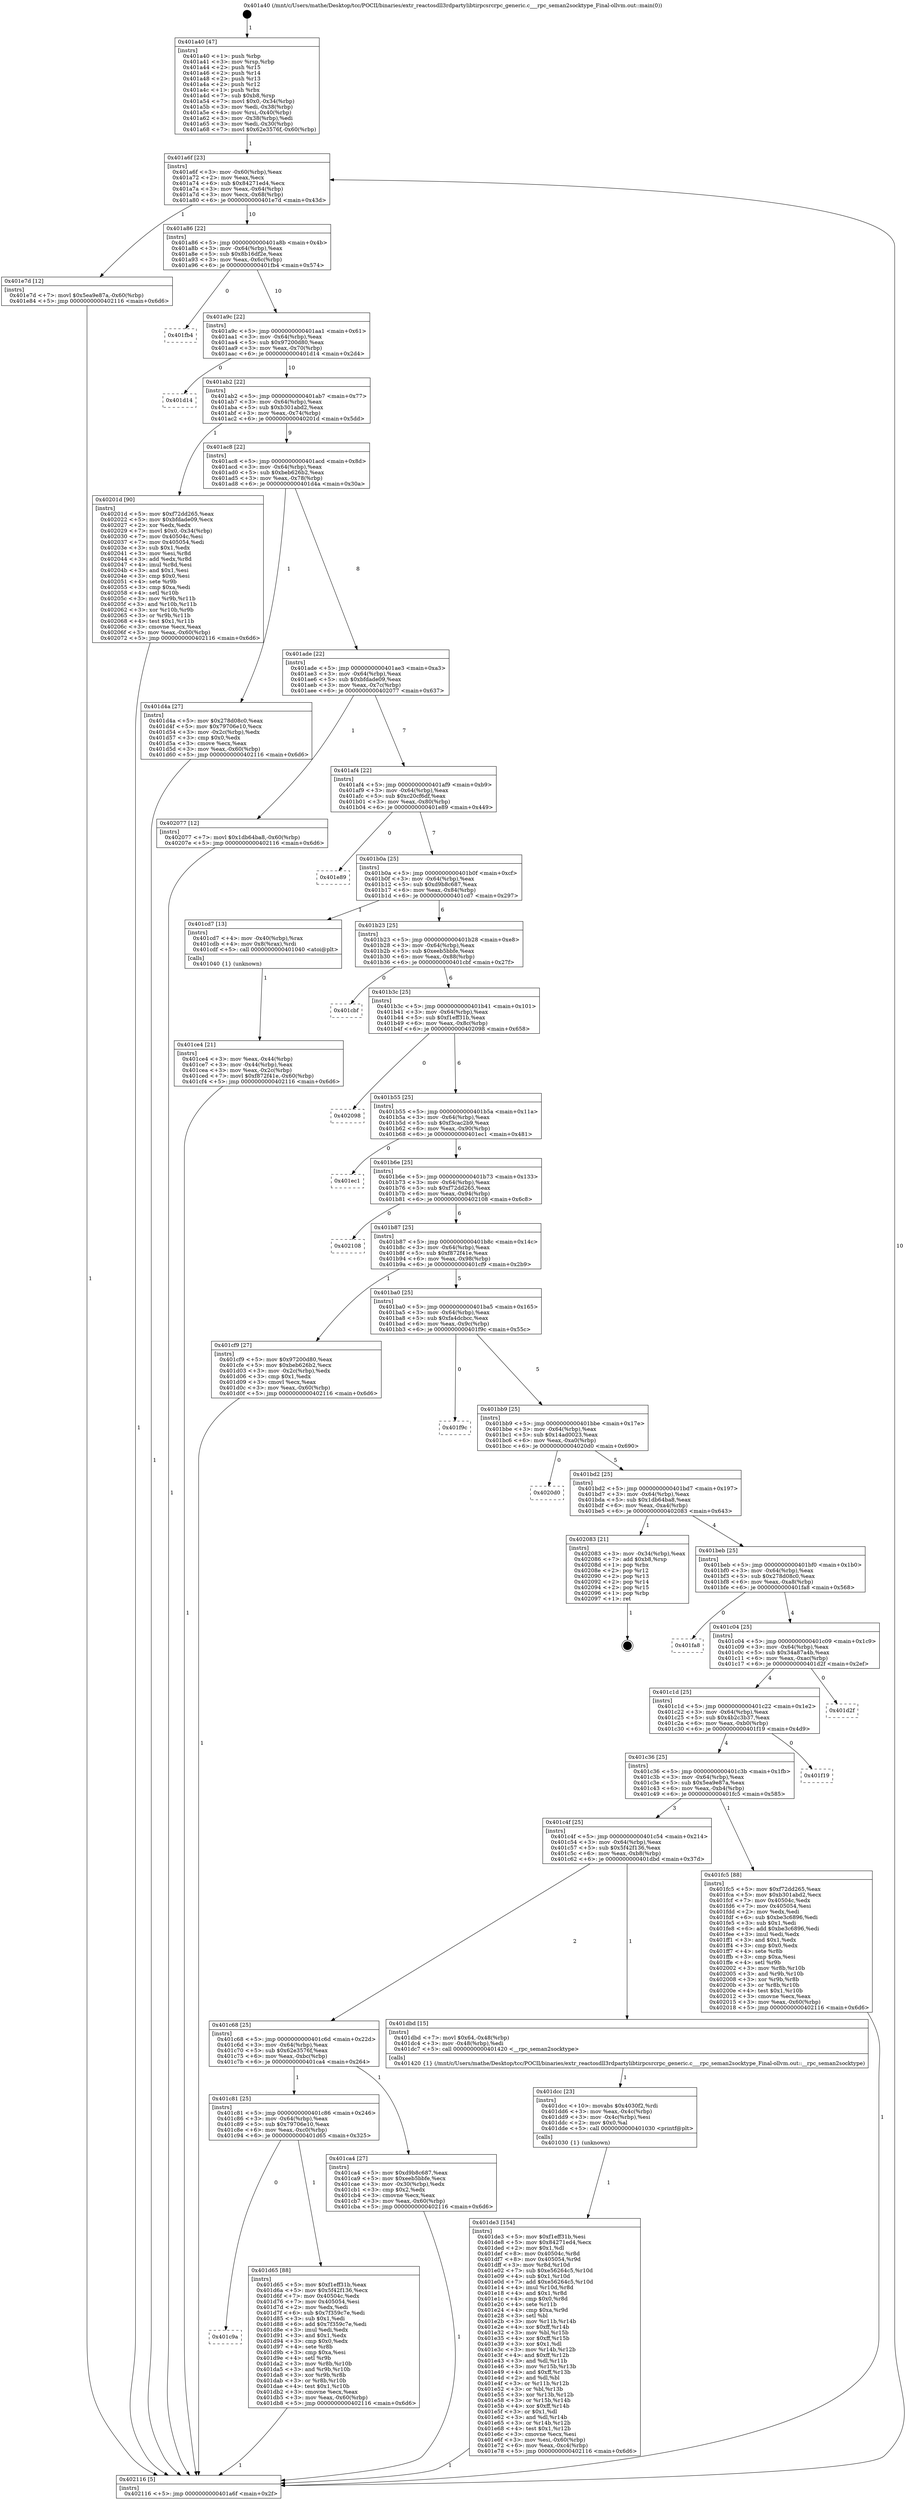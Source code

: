 digraph "0x401a40" {
  label = "0x401a40 (/mnt/c/Users/mathe/Desktop/tcc/POCII/binaries/extr_reactosdll3rdpartylibtirpcsrcrpc_generic.c___rpc_seman2socktype_Final-ollvm.out::main(0))"
  labelloc = "t"
  node[shape=record]

  Entry [label="",width=0.3,height=0.3,shape=circle,fillcolor=black,style=filled]
  "0x401a6f" [label="{
     0x401a6f [23]\l
     | [instrs]\l
     &nbsp;&nbsp;0x401a6f \<+3\>: mov -0x60(%rbp),%eax\l
     &nbsp;&nbsp;0x401a72 \<+2\>: mov %eax,%ecx\l
     &nbsp;&nbsp;0x401a74 \<+6\>: sub $0x84271ed4,%ecx\l
     &nbsp;&nbsp;0x401a7a \<+3\>: mov %eax,-0x64(%rbp)\l
     &nbsp;&nbsp;0x401a7d \<+3\>: mov %ecx,-0x68(%rbp)\l
     &nbsp;&nbsp;0x401a80 \<+6\>: je 0000000000401e7d \<main+0x43d\>\l
  }"]
  "0x401e7d" [label="{
     0x401e7d [12]\l
     | [instrs]\l
     &nbsp;&nbsp;0x401e7d \<+7\>: movl $0x5ea9e87a,-0x60(%rbp)\l
     &nbsp;&nbsp;0x401e84 \<+5\>: jmp 0000000000402116 \<main+0x6d6\>\l
  }"]
  "0x401a86" [label="{
     0x401a86 [22]\l
     | [instrs]\l
     &nbsp;&nbsp;0x401a86 \<+5\>: jmp 0000000000401a8b \<main+0x4b\>\l
     &nbsp;&nbsp;0x401a8b \<+3\>: mov -0x64(%rbp),%eax\l
     &nbsp;&nbsp;0x401a8e \<+5\>: sub $0x8b16df2e,%eax\l
     &nbsp;&nbsp;0x401a93 \<+3\>: mov %eax,-0x6c(%rbp)\l
     &nbsp;&nbsp;0x401a96 \<+6\>: je 0000000000401fb4 \<main+0x574\>\l
  }"]
  Exit [label="",width=0.3,height=0.3,shape=circle,fillcolor=black,style=filled,peripheries=2]
  "0x401fb4" [label="{
     0x401fb4\l
  }", style=dashed]
  "0x401a9c" [label="{
     0x401a9c [22]\l
     | [instrs]\l
     &nbsp;&nbsp;0x401a9c \<+5\>: jmp 0000000000401aa1 \<main+0x61\>\l
     &nbsp;&nbsp;0x401aa1 \<+3\>: mov -0x64(%rbp),%eax\l
     &nbsp;&nbsp;0x401aa4 \<+5\>: sub $0x97200d80,%eax\l
     &nbsp;&nbsp;0x401aa9 \<+3\>: mov %eax,-0x70(%rbp)\l
     &nbsp;&nbsp;0x401aac \<+6\>: je 0000000000401d14 \<main+0x2d4\>\l
  }"]
  "0x401de3" [label="{
     0x401de3 [154]\l
     | [instrs]\l
     &nbsp;&nbsp;0x401de3 \<+5\>: mov $0xf1eff31b,%esi\l
     &nbsp;&nbsp;0x401de8 \<+5\>: mov $0x84271ed4,%ecx\l
     &nbsp;&nbsp;0x401ded \<+2\>: mov $0x1,%dl\l
     &nbsp;&nbsp;0x401def \<+8\>: mov 0x40504c,%r8d\l
     &nbsp;&nbsp;0x401df7 \<+8\>: mov 0x405054,%r9d\l
     &nbsp;&nbsp;0x401dff \<+3\>: mov %r8d,%r10d\l
     &nbsp;&nbsp;0x401e02 \<+7\>: sub $0xe56264c5,%r10d\l
     &nbsp;&nbsp;0x401e09 \<+4\>: sub $0x1,%r10d\l
     &nbsp;&nbsp;0x401e0d \<+7\>: add $0xe56264c5,%r10d\l
     &nbsp;&nbsp;0x401e14 \<+4\>: imul %r10d,%r8d\l
     &nbsp;&nbsp;0x401e18 \<+4\>: and $0x1,%r8d\l
     &nbsp;&nbsp;0x401e1c \<+4\>: cmp $0x0,%r8d\l
     &nbsp;&nbsp;0x401e20 \<+4\>: sete %r11b\l
     &nbsp;&nbsp;0x401e24 \<+4\>: cmp $0xa,%r9d\l
     &nbsp;&nbsp;0x401e28 \<+3\>: setl %bl\l
     &nbsp;&nbsp;0x401e2b \<+3\>: mov %r11b,%r14b\l
     &nbsp;&nbsp;0x401e2e \<+4\>: xor $0xff,%r14b\l
     &nbsp;&nbsp;0x401e32 \<+3\>: mov %bl,%r15b\l
     &nbsp;&nbsp;0x401e35 \<+4\>: xor $0xff,%r15b\l
     &nbsp;&nbsp;0x401e39 \<+3\>: xor $0x1,%dl\l
     &nbsp;&nbsp;0x401e3c \<+3\>: mov %r14b,%r12b\l
     &nbsp;&nbsp;0x401e3f \<+4\>: and $0xff,%r12b\l
     &nbsp;&nbsp;0x401e43 \<+3\>: and %dl,%r11b\l
     &nbsp;&nbsp;0x401e46 \<+3\>: mov %r15b,%r13b\l
     &nbsp;&nbsp;0x401e49 \<+4\>: and $0xff,%r13b\l
     &nbsp;&nbsp;0x401e4d \<+2\>: and %dl,%bl\l
     &nbsp;&nbsp;0x401e4f \<+3\>: or %r11b,%r12b\l
     &nbsp;&nbsp;0x401e52 \<+3\>: or %bl,%r13b\l
     &nbsp;&nbsp;0x401e55 \<+3\>: xor %r13b,%r12b\l
     &nbsp;&nbsp;0x401e58 \<+3\>: or %r15b,%r14b\l
     &nbsp;&nbsp;0x401e5b \<+4\>: xor $0xff,%r14b\l
     &nbsp;&nbsp;0x401e5f \<+3\>: or $0x1,%dl\l
     &nbsp;&nbsp;0x401e62 \<+3\>: and %dl,%r14b\l
     &nbsp;&nbsp;0x401e65 \<+3\>: or %r14b,%r12b\l
     &nbsp;&nbsp;0x401e68 \<+4\>: test $0x1,%r12b\l
     &nbsp;&nbsp;0x401e6c \<+3\>: cmovne %ecx,%esi\l
     &nbsp;&nbsp;0x401e6f \<+3\>: mov %esi,-0x60(%rbp)\l
     &nbsp;&nbsp;0x401e72 \<+6\>: mov %eax,-0xc4(%rbp)\l
     &nbsp;&nbsp;0x401e78 \<+5\>: jmp 0000000000402116 \<main+0x6d6\>\l
  }"]
  "0x401d14" [label="{
     0x401d14\l
  }", style=dashed]
  "0x401ab2" [label="{
     0x401ab2 [22]\l
     | [instrs]\l
     &nbsp;&nbsp;0x401ab2 \<+5\>: jmp 0000000000401ab7 \<main+0x77\>\l
     &nbsp;&nbsp;0x401ab7 \<+3\>: mov -0x64(%rbp),%eax\l
     &nbsp;&nbsp;0x401aba \<+5\>: sub $0xb301abd2,%eax\l
     &nbsp;&nbsp;0x401abf \<+3\>: mov %eax,-0x74(%rbp)\l
     &nbsp;&nbsp;0x401ac2 \<+6\>: je 000000000040201d \<main+0x5dd\>\l
  }"]
  "0x401dcc" [label="{
     0x401dcc [23]\l
     | [instrs]\l
     &nbsp;&nbsp;0x401dcc \<+10\>: movabs $0x4030f2,%rdi\l
     &nbsp;&nbsp;0x401dd6 \<+3\>: mov %eax,-0x4c(%rbp)\l
     &nbsp;&nbsp;0x401dd9 \<+3\>: mov -0x4c(%rbp),%esi\l
     &nbsp;&nbsp;0x401ddc \<+2\>: mov $0x0,%al\l
     &nbsp;&nbsp;0x401dde \<+5\>: call 0000000000401030 \<printf@plt\>\l
     | [calls]\l
     &nbsp;&nbsp;0x401030 \{1\} (unknown)\l
  }"]
  "0x40201d" [label="{
     0x40201d [90]\l
     | [instrs]\l
     &nbsp;&nbsp;0x40201d \<+5\>: mov $0xf72dd265,%eax\l
     &nbsp;&nbsp;0x402022 \<+5\>: mov $0xbfdade09,%ecx\l
     &nbsp;&nbsp;0x402027 \<+2\>: xor %edx,%edx\l
     &nbsp;&nbsp;0x402029 \<+7\>: movl $0x0,-0x34(%rbp)\l
     &nbsp;&nbsp;0x402030 \<+7\>: mov 0x40504c,%esi\l
     &nbsp;&nbsp;0x402037 \<+7\>: mov 0x405054,%edi\l
     &nbsp;&nbsp;0x40203e \<+3\>: sub $0x1,%edx\l
     &nbsp;&nbsp;0x402041 \<+3\>: mov %esi,%r8d\l
     &nbsp;&nbsp;0x402044 \<+3\>: add %edx,%r8d\l
     &nbsp;&nbsp;0x402047 \<+4\>: imul %r8d,%esi\l
     &nbsp;&nbsp;0x40204b \<+3\>: and $0x1,%esi\l
     &nbsp;&nbsp;0x40204e \<+3\>: cmp $0x0,%esi\l
     &nbsp;&nbsp;0x402051 \<+4\>: sete %r9b\l
     &nbsp;&nbsp;0x402055 \<+3\>: cmp $0xa,%edi\l
     &nbsp;&nbsp;0x402058 \<+4\>: setl %r10b\l
     &nbsp;&nbsp;0x40205c \<+3\>: mov %r9b,%r11b\l
     &nbsp;&nbsp;0x40205f \<+3\>: and %r10b,%r11b\l
     &nbsp;&nbsp;0x402062 \<+3\>: xor %r10b,%r9b\l
     &nbsp;&nbsp;0x402065 \<+3\>: or %r9b,%r11b\l
     &nbsp;&nbsp;0x402068 \<+4\>: test $0x1,%r11b\l
     &nbsp;&nbsp;0x40206c \<+3\>: cmovne %ecx,%eax\l
     &nbsp;&nbsp;0x40206f \<+3\>: mov %eax,-0x60(%rbp)\l
     &nbsp;&nbsp;0x402072 \<+5\>: jmp 0000000000402116 \<main+0x6d6\>\l
  }"]
  "0x401ac8" [label="{
     0x401ac8 [22]\l
     | [instrs]\l
     &nbsp;&nbsp;0x401ac8 \<+5\>: jmp 0000000000401acd \<main+0x8d\>\l
     &nbsp;&nbsp;0x401acd \<+3\>: mov -0x64(%rbp),%eax\l
     &nbsp;&nbsp;0x401ad0 \<+5\>: sub $0xbeb626b2,%eax\l
     &nbsp;&nbsp;0x401ad5 \<+3\>: mov %eax,-0x78(%rbp)\l
     &nbsp;&nbsp;0x401ad8 \<+6\>: je 0000000000401d4a \<main+0x30a\>\l
  }"]
  "0x401c9a" [label="{
     0x401c9a\l
  }", style=dashed]
  "0x401d4a" [label="{
     0x401d4a [27]\l
     | [instrs]\l
     &nbsp;&nbsp;0x401d4a \<+5\>: mov $0x278d08c0,%eax\l
     &nbsp;&nbsp;0x401d4f \<+5\>: mov $0x79706e10,%ecx\l
     &nbsp;&nbsp;0x401d54 \<+3\>: mov -0x2c(%rbp),%edx\l
     &nbsp;&nbsp;0x401d57 \<+3\>: cmp $0x0,%edx\l
     &nbsp;&nbsp;0x401d5a \<+3\>: cmove %ecx,%eax\l
     &nbsp;&nbsp;0x401d5d \<+3\>: mov %eax,-0x60(%rbp)\l
     &nbsp;&nbsp;0x401d60 \<+5\>: jmp 0000000000402116 \<main+0x6d6\>\l
  }"]
  "0x401ade" [label="{
     0x401ade [22]\l
     | [instrs]\l
     &nbsp;&nbsp;0x401ade \<+5\>: jmp 0000000000401ae3 \<main+0xa3\>\l
     &nbsp;&nbsp;0x401ae3 \<+3\>: mov -0x64(%rbp),%eax\l
     &nbsp;&nbsp;0x401ae6 \<+5\>: sub $0xbfdade09,%eax\l
     &nbsp;&nbsp;0x401aeb \<+3\>: mov %eax,-0x7c(%rbp)\l
     &nbsp;&nbsp;0x401aee \<+6\>: je 0000000000402077 \<main+0x637\>\l
  }"]
  "0x401d65" [label="{
     0x401d65 [88]\l
     | [instrs]\l
     &nbsp;&nbsp;0x401d65 \<+5\>: mov $0xf1eff31b,%eax\l
     &nbsp;&nbsp;0x401d6a \<+5\>: mov $0x5f42f136,%ecx\l
     &nbsp;&nbsp;0x401d6f \<+7\>: mov 0x40504c,%edx\l
     &nbsp;&nbsp;0x401d76 \<+7\>: mov 0x405054,%esi\l
     &nbsp;&nbsp;0x401d7d \<+2\>: mov %edx,%edi\l
     &nbsp;&nbsp;0x401d7f \<+6\>: sub $0x7f359c7e,%edi\l
     &nbsp;&nbsp;0x401d85 \<+3\>: sub $0x1,%edi\l
     &nbsp;&nbsp;0x401d88 \<+6\>: add $0x7f359c7e,%edi\l
     &nbsp;&nbsp;0x401d8e \<+3\>: imul %edi,%edx\l
     &nbsp;&nbsp;0x401d91 \<+3\>: and $0x1,%edx\l
     &nbsp;&nbsp;0x401d94 \<+3\>: cmp $0x0,%edx\l
     &nbsp;&nbsp;0x401d97 \<+4\>: sete %r8b\l
     &nbsp;&nbsp;0x401d9b \<+3\>: cmp $0xa,%esi\l
     &nbsp;&nbsp;0x401d9e \<+4\>: setl %r9b\l
     &nbsp;&nbsp;0x401da2 \<+3\>: mov %r8b,%r10b\l
     &nbsp;&nbsp;0x401da5 \<+3\>: and %r9b,%r10b\l
     &nbsp;&nbsp;0x401da8 \<+3\>: xor %r9b,%r8b\l
     &nbsp;&nbsp;0x401dab \<+3\>: or %r8b,%r10b\l
     &nbsp;&nbsp;0x401dae \<+4\>: test $0x1,%r10b\l
     &nbsp;&nbsp;0x401db2 \<+3\>: cmovne %ecx,%eax\l
     &nbsp;&nbsp;0x401db5 \<+3\>: mov %eax,-0x60(%rbp)\l
     &nbsp;&nbsp;0x401db8 \<+5\>: jmp 0000000000402116 \<main+0x6d6\>\l
  }"]
  "0x402077" [label="{
     0x402077 [12]\l
     | [instrs]\l
     &nbsp;&nbsp;0x402077 \<+7\>: movl $0x1db64ba8,-0x60(%rbp)\l
     &nbsp;&nbsp;0x40207e \<+5\>: jmp 0000000000402116 \<main+0x6d6\>\l
  }"]
  "0x401af4" [label="{
     0x401af4 [22]\l
     | [instrs]\l
     &nbsp;&nbsp;0x401af4 \<+5\>: jmp 0000000000401af9 \<main+0xb9\>\l
     &nbsp;&nbsp;0x401af9 \<+3\>: mov -0x64(%rbp),%eax\l
     &nbsp;&nbsp;0x401afc \<+5\>: sub $0xc20cf6df,%eax\l
     &nbsp;&nbsp;0x401b01 \<+3\>: mov %eax,-0x80(%rbp)\l
     &nbsp;&nbsp;0x401b04 \<+6\>: je 0000000000401e89 \<main+0x449\>\l
  }"]
  "0x401ce4" [label="{
     0x401ce4 [21]\l
     | [instrs]\l
     &nbsp;&nbsp;0x401ce4 \<+3\>: mov %eax,-0x44(%rbp)\l
     &nbsp;&nbsp;0x401ce7 \<+3\>: mov -0x44(%rbp),%eax\l
     &nbsp;&nbsp;0x401cea \<+3\>: mov %eax,-0x2c(%rbp)\l
     &nbsp;&nbsp;0x401ced \<+7\>: movl $0xf872f41e,-0x60(%rbp)\l
     &nbsp;&nbsp;0x401cf4 \<+5\>: jmp 0000000000402116 \<main+0x6d6\>\l
  }"]
  "0x401e89" [label="{
     0x401e89\l
  }", style=dashed]
  "0x401b0a" [label="{
     0x401b0a [25]\l
     | [instrs]\l
     &nbsp;&nbsp;0x401b0a \<+5\>: jmp 0000000000401b0f \<main+0xcf\>\l
     &nbsp;&nbsp;0x401b0f \<+3\>: mov -0x64(%rbp),%eax\l
     &nbsp;&nbsp;0x401b12 \<+5\>: sub $0xd9b8c687,%eax\l
     &nbsp;&nbsp;0x401b17 \<+6\>: mov %eax,-0x84(%rbp)\l
     &nbsp;&nbsp;0x401b1d \<+6\>: je 0000000000401cd7 \<main+0x297\>\l
  }"]
  "0x401a40" [label="{
     0x401a40 [47]\l
     | [instrs]\l
     &nbsp;&nbsp;0x401a40 \<+1\>: push %rbp\l
     &nbsp;&nbsp;0x401a41 \<+3\>: mov %rsp,%rbp\l
     &nbsp;&nbsp;0x401a44 \<+2\>: push %r15\l
     &nbsp;&nbsp;0x401a46 \<+2\>: push %r14\l
     &nbsp;&nbsp;0x401a48 \<+2\>: push %r13\l
     &nbsp;&nbsp;0x401a4a \<+2\>: push %r12\l
     &nbsp;&nbsp;0x401a4c \<+1\>: push %rbx\l
     &nbsp;&nbsp;0x401a4d \<+7\>: sub $0xb8,%rsp\l
     &nbsp;&nbsp;0x401a54 \<+7\>: movl $0x0,-0x34(%rbp)\l
     &nbsp;&nbsp;0x401a5b \<+3\>: mov %edi,-0x38(%rbp)\l
     &nbsp;&nbsp;0x401a5e \<+4\>: mov %rsi,-0x40(%rbp)\l
     &nbsp;&nbsp;0x401a62 \<+3\>: mov -0x38(%rbp),%edi\l
     &nbsp;&nbsp;0x401a65 \<+3\>: mov %edi,-0x30(%rbp)\l
     &nbsp;&nbsp;0x401a68 \<+7\>: movl $0x62e3576f,-0x60(%rbp)\l
  }"]
  "0x401cd7" [label="{
     0x401cd7 [13]\l
     | [instrs]\l
     &nbsp;&nbsp;0x401cd7 \<+4\>: mov -0x40(%rbp),%rax\l
     &nbsp;&nbsp;0x401cdb \<+4\>: mov 0x8(%rax),%rdi\l
     &nbsp;&nbsp;0x401cdf \<+5\>: call 0000000000401040 \<atoi@plt\>\l
     | [calls]\l
     &nbsp;&nbsp;0x401040 \{1\} (unknown)\l
  }"]
  "0x401b23" [label="{
     0x401b23 [25]\l
     | [instrs]\l
     &nbsp;&nbsp;0x401b23 \<+5\>: jmp 0000000000401b28 \<main+0xe8\>\l
     &nbsp;&nbsp;0x401b28 \<+3\>: mov -0x64(%rbp),%eax\l
     &nbsp;&nbsp;0x401b2b \<+5\>: sub $0xeeb5bbfe,%eax\l
     &nbsp;&nbsp;0x401b30 \<+6\>: mov %eax,-0x88(%rbp)\l
     &nbsp;&nbsp;0x401b36 \<+6\>: je 0000000000401cbf \<main+0x27f\>\l
  }"]
  "0x402116" [label="{
     0x402116 [5]\l
     | [instrs]\l
     &nbsp;&nbsp;0x402116 \<+5\>: jmp 0000000000401a6f \<main+0x2f\>\l
  }"]
  "0x401cbf" [label="{
     0x401cbf\l
  }", style=dashed]
  "0x401b3c" [label="{
     0x401b3c [25]\l
     | [instrs]\l
     &nbsp;&nbsp;0x401b3c \<+5\>: jmp 0000000000401b41 \<main+0x101\>\l
     &nbsp;&nbsp;0x401b41 \<+3\>: mov -0x64(%rbp),%eax\l
     &nbsp;&nbsp;0x401b44 \<+5\>: sub $0xf1eff31b,%eax\l
     &nbsp;&nbsp;0x401b49 \<+6\>: mov %eax,-0x8c(%rbp)\l
     &nbsp;&nbsp;0x401b4f \<+6\>: je 0000000000402098 \<main+0x658\>\l
  }"]
  "0x401c81" [label="{
     0x401c81 [25]\l
     | [instrs]\l
     &nbsp;&nbsp;0x401c81 \<+5\>: jmp 0000000000401c86 \<main+0x246\>\l
     &nbsp;&nbsp;0x401c86 \<+3\>: mov -0x64(%rbp),%eax\l
     &nbsp;&nbsp;0x401c89 \<+5\>: sub $0x79706e10,%eax\l
     &nbsp;&nbsp;0x401c8e \<+6\>: mov %eax,-0xc0(%rbp)\l
     &nbsp;&nbsp;0x401c94 \<+6\>: je 0000000000401d65 \<main+0x325\>\l
  }"]
  "0x402098" [label="{
     0x402098\l
  }", style=dashed]
  "0x401b55" [label="{
     0x401b55 [25]\l
     | [instrs]\l
     &nbsp;&nbsp;0x401b55 \<+5\>: jmp 0000000000401b5a \<main+0x11a\>\l
     &nbsp;&nbsp;0x401b5a \<+3\>: mov -0x64(%rbp),%eax\l
     &nbsp;&nbsp;0x401b5d \<+5\>: sub $0xf3cac2b9,%eax\l
     &nbsp;&nbsp;0x401b62 \<+6\>: mov %eax,-0x90(%rbp)\l
     &nbsp;&nbsp;0x401b68 \<+6\>: je 0000000000401ec1 \<main+0x481\>\l
  }"]
  "0x401ca4" [label="{
     0x401ca4 [27]\l
     | [instrs]\l
     &nbsp;&nbsp;0x401ca4 \<+5\>: mov $0xd9b8c687,%eax\l
     &nbsp;&nbsp;0x401ca9 \<+5\>: mov $0xeeb5bbfe,%ecx\l
     &nbsp;&nbsp;0x401cae \<+3\>: mov -0x30(%rbp),%edx\l
     &nbsp;&nbsp;0x401cb1 \<+3\>: cmp $0x2,%edx\l
     &nbsp;&nbsp;0x401cb4 \<+3\>: cmovne %ecx,%eax\l
     &nbsp;&nbsp;0x401cb7 \<+3\>: mov %eax,-0x60(%rbp)\l
     &nbsp;&nbsp;0x401cba \<+5\>: jmp 0000000000402116 \<main+0x6d6\>\l
  }"]
  "0x401ec1" [label="{
     0x401ec1\l
  }", style=dashed]
  "0x401b6e" [label="{
     0x401b6e [25]\l
     | [instrs]\l
     &nbsp;&nbsp;0x401b6e \<+5\>: jmp 0000000000401b73 \<main+0x133\>\l
     &nbsp;&nbsp;0x401b73 \<+3\>: mov -0x64(%rbp),%eax\l
     &nbsp;&nbsp;0x401b76 \<+5\>: sub $0xf72dd265,%eax\l
     &nbsp;&nbsp;0x401b7b \<+6\>: mov %eax,-0x94(%rbp)\l
     &nbsp;&nbsp;0x401b81 \<+6\>: je 0000000000402108 \<main+0x6c8\>\l
  }"]
  "0x401c68" [label="{
     0x401c68 [25]\l
     | [instrs]\l
     &nbsp;&nbsp;0x401c68 \<+5\>: jmp 0000000000401c6d \<main+0x22d\>\l
     &nbsp;&nbsp;0x401c6d \<+3\>: mov -0x64(%rbp),%eax\l
     &nbsp;&nbsp;0x401c70 \<+5\>: sub $0x62e3576f,%eax\l
     &nbsp;&nbsp;0x401c75 \<+6\>: mov %eax,-0xbc(%rbp)\l
     &nbsp;&nbsp;0x401c7b \<+6\>: je 0000000000401ca4 \<main+0x264\>\l
  }"]
  "0x402108" [label="{
     0x402108\l
  }", style=dashed]
  "0x401b87" [label="{
     0x401b87 [25]\l
     | [instrs]\l
     &nbsp;&nbsp;0x401b87 \<+5\>: jmp 0000000000401b8c \<main+0x14c\>\l
     &nbsp;&nbsp;0x401b8c \<+3\>: mov -0x64(%rbp),%eax\l
     &nbsp;&nbsp;0x401b8f \<+5\>: sub $0xf872f41e,%eax\l
     &nbsp;&nbsp;0x401b94 \<+6\>: mov %eax,-0x98(%rbp)\l
     &nbsp;&nbsp;0x401b9a \<+6\>: je 0000000000401cf9 \<main+0x2b9\>\l
  }"]
  "0x401dbd" [label="{
     0x401dbd [15]\l
     | [instrs]\l
     &nbsp;&nbsp;0x401dbd \<+7\>: movl $0x64,-0x48(%rbp)\l
     &nbsp;&nbsp;0x401dc4 \<+3\>: mov -0x48(%rbp),%edi\l
     &nbsp;&nbsp;0x401dc7 \<+5\>: call 0000000000401420 \<__rpc_seman2socktype\>\l
     | [calls]\l
     &nbsp;&nbsp;0x401420 \{1\} (/mnt/c/Users/mathe/Desktop/tcc/POCII/binaries/extr_reactosdll3rdpartylibtirpcsrcrpc_generic.c___rpc_seman2socktype_Final-ollvm.out::__rpc_seman2socktype)\l
  }"]
  "0x401cf9" [label="{
     0x401cf9 [27]\l
     | [instrs]\l
     &nbsp;&nbsp;0x401cf9 \<+5\>: mov $0x97200d80,%eax\l
     &nbsp;&nbsp;0x401cfe \<+5\>: mov $0xbeb626b2,%ecx\l
     &nbsp;&nbsp;0x401d03 \<+3\>: mov -0x2c(%rbp),%edx\l
     &nbsp;&nbsp;0x401d06 \<+3\>: cmp $0x1,%edx\l
     &nbsp;&nbsp;0x401d09 \<+3\>: cmovl %ecx,%eax\l
     &nbsp;&nbsp;0x401d0c \<+3\>: mov %eax,-0x60(%rbp)\l
     &nbsp;&nbsp;0x401d0f \<+5\>: jmp 0000000000402116 \<main+0x6d6\>\l
  }"]
  "0x401ba0" [label="{
     0x401ba0 [25]\l
     | [instrs]\l
     &nbsp;&nbsp;0x401ba0 \<+5\>: jmp 0000000000401ba5 \<main+0x165\>\l
     &nbsp;&nbsp;0x401ba5 \<+3\>: mov -0x64(%rbp),%eax\l
     &nbsp;&nbsp;0x401ba8 \<+5\>: sub $0xfa4dcbcc,%eax\l
     &nbsp;&nbsp;0x401bad \<+6\>: mov %eax,-0x9c(%rbp)\l
     &nbsp;&nbsp;0x401bb3 \<+6\>: je 0000000000401f9c \<main+0x55c\>\l
  }"]
  "0x401c4f" [label="{
     0x401c4f [25]\l
     | [instrs]\l
     &nbsp;&nbsp;0x401c4f \<+5\>: jmp 0000000000401c54 \<main+0x214\>\l
     &nbsp;&nbsp;0x401c54 \<+3\>: mov -0x64(%rbp),%eax\l
     &nbsp;&nbsp;0x401c57 \<+5\>: sub $0x5f42f136,%eax\l
     &nbsp;&nbsp;0x401c5c \<+6\>: mov %eax,-0xb8(%rbp)\l
     &nbsp;&nbsp;0x401c62 \<+6\>: je 0000000000401dbd \<main+0x37d\>\l
  }"]
  "0x401f9c" [label="{
     0x401f9c\l
  }", style=dashed]
  "0x401bb9" [label="{
     0x401bb9 [25]\l
     | [instrs]\l
     &nbsp;&nbsp;0x401bb9 \<+5\>: jmp 0000000000401bbe \<main+0x17e\>\l
     &nbsp;&nbsp;0x401bbe \<+3\>: mov -0x64(%rbp),%eax\l
     &nbsp;&nbsp;0x401bc1 \<+5\>: sub $0x14ad0023,%eax\l
     &nbsp;&nbsp;0x401bc6 \<+6\>: mov %eax,-0xa0(%rbp)\l
     &nbsp;&nbsp;0x401bcc \<+6\>: je 00000000004020d0 \<main+0x690\>\l
  }"]
  "0x401fc5" [label="{
     0x401fc5 [88]\l
     | [instrs]\l
     &nbsp;&nbsp;0x401fc5 \<+5\>: mov $0xf72dd265,%eax\l
     &nbsp;&nbsp;0x401fca \<+5\>: mov $0xb301abd2,%ecx\l
     &nbsp;&nbsp;0x401fcf \<+7\>: mov 0x40504c,%edx\l
     &nbsp;&nbsp;0x401fd6 \<+7\>: mov 0x405054,%esi\l
     &nbsp;&nbsp;0x401fdd \<+2\>: mov %edx,%edi\l
     &nbsp;&nbsp;0x401fdf \<+6\>: sub $0xbe3c6896,%edi\l
     &nbsp;&nbsp;0x401fe5 \<+3\>: sub $0x1,%edi\l
     &nbsp;&nbsp;0x401fe8 \<+6\>: add $0xbe3c6896,%edi\l
     &nbsp;&nbsp;0x401fee \<+3\>: imul %edi,%edx\l
     &nbsp;&nbsp;0x401ff1 \<+3\>: and $0x1,%edx\l
     &nbsp;&nbsp;0x401ff4 \<+3\>: cmp $0x0,%edx\l
     &nbsp;&nbsp;0x401ff7 \<+4\>: sete %r8b\l
     &nbsp;&nbsp;0x401ffb \<+3\>: cmp $0xa,%esi\l
     &nbsp;&nbsp;0x401ffe \<+4\>: setl %r9b\l
     &nbsp;&nbsp;0x402002 \<+3\>: mov %r8b,%r10b\l
     &nbsp;&nbsp;0x402005 \<+3\>: and %r9b,%r10b\l
     &nbsp;&nbsp;0x402008 \<+3\>: xor %r9b,%r8b\l
     &nbsp;&nbsp;0x40200b \<+3\>: or %r8b,%r10b\l
     &nbsp;&nbsp;0x40200e \<+4\>: test $0x1,%r10b\l
     &nbsp;&nbsp;0x402012 \<+3\>: cmovne %ecx,%eax\l
     &nbsp;&nbsp;0x402015 \<+3\>: mov %eax,-0x60(%rbp)\l
     &nbsp;&nbsp;0x402018 \<+5\>: jmp 0000000000402116 \<main+0x6d6\>\l
  }"]
  "0x4020d0" [label="{
     0x4020d0\l
  }", style=dashed]
  "0x401bd2" [label="{
     0x401bd2 [25]\l
     | [instrs]\l
     &nbsp;&nbsp;0x401bd2 \<+5\>: jmp 0000000000401bd7 \<main+0x197\>\l
     &nbsp;&nbsp;0x401bd7 \<+3\>: mov -0x64(%rbp),%eax\l
     &nbsp;&nbsp;0x401bda \<+5\>: sub $0x1db64ba8,%eax\l
     &nbsp;&nbsp;0x401bdf \<+6\>: mov %eax,-0xa4(%rbp)\l
     &nbsp;&nbsp;0x401be5 \<+6\>: je 0000000000402083 \<main+0x643\>\l
  }"]
  "0x401c36" [label="{
     0x401c36 [25]\l
     | [instrs]\l
     &nbsp;&nbsp;0x401c36 \<+5\>: jmp 0000000000401c3b \<main+0x1fb\>\l
     &nbsp;&nbsp;0x401c3b \<+3\>: mov -0x64(%rbp),%eax\l
     &nbsp;&nbsp;0x401c3e \<+5\>: sub $0x5ea9e87a,%eax\l
     &nbsp;&nbsp;0x401c43 \<+6\>: mov %eax,-0xb4(%rbp)\l
     &nbsp;&nbsp;0x401c49 \<+6\>: je 0000000000401fc5 \<main+0x585\>\l
  }"]
  "0x402083" [label="{
     0x402083 [21]\l
     | [instrs]\l
     &nbsp;&nbsp;0x402083 \<+3\>: mov -0x34(%rbp),%eax\l
     &nbsp;&nbsp;0x402086 \<+7\>: add $0xb8,%rsp\l
     &nbsp;&nbsp;0x40208d \<+1\>: pop %rbx\l
     &nbsp;&nbsp;0x40208e \<+2\>: pop %r12\l
     &nbsp;&nbsp;0x402090 \<+2\>: pop %r13\l
     &nbsp;&nbsp;0x402092 \<+2\>: pop %r14\l
     &nbsp;&nbsp;0x402094 \<+2\>: pop %r15\l
     &nbsp;&nbsp;0x402096 \<+1\>: pop %rbp\l
     &nbsp;&nbsp;0x402097 \<+1\>: ret\l
  }"]
  "0x401beb" [label="{
     0x401beb [25]\l
     | [instrs]\l
     &nbsp;&nbsp;0x401beb \<+5\>: jmp 0000000000401bf0 \<main+0x1b0\>\l
     &nbsp;&nbsp;0x401bf0 \<+3\>: mov -0x64(%rbp),%eax\l
     &nbsp;&nbsp;0x401bf3 \<+5\>: sub $0x278d08c0,%eax\l
     &nbsp;&nbsp;0x401bf8 \<+6\>: mov %eax,-0xa8(%rbp)\l
     &nbsp;&nbsp;0x401bfe \<+6\>: je 0000000000401fa8 \<main+0x568\>\l
  }"]
  "0x401f19" [label="{
     0x401f19\l
  }", style=dashed]
  "0x401fa8" [label="{
     0x401fa8\l
  }", style=dashed]
  "0x401c04" [label="{
     0x401c04 [25]\l
     | [instrs]\l
     &nbsp;&nbsp;0x401c04 \<+5\>: jmp 0000000000401c09 \<main+0x1c9\>\l
     &nbsp;&nbsp;0x401c09 \<+3\>: mov -0x64(%rbp),%eax\l
     &nbsp;&nbsp;0x401c0c \<+5\>: sub $0x34a87a4b,%eax\l
     &nbsp;&nbsp;0x401c11 \<+6\>: mov %eax,-0xac(%rbp)\l
     &nbsp;&nbsp;0x401c17 \<+6\>: je 0000000000401d2f \<main+0x2ef\>\l
  }"]
  "0x401c1d" [label="{
     0x401c1d [25]\l
     | [instrs]\l
     &nbsp;&nbsp;0x401c1d \<+5\>: jmp 0000000000401c22 \<main+0x1e2\>\l
     &nbsp;&nbsp;0x401c22 \<+3\>: mov -0x64(%rbp),%eax\l
     &nbsp;&nbsp;0x401c25 \<+5\>: sub $0x4b2c3b37,%eax\l
     &nbsp;&nbsp;0x401c2a \<+6\>: mov %eax,-0xb0(%rbp)\l
     &nbsp;&nbsp;0x401c30 \<+6\>: je 0000000000401f19 \<main+0x4d9\>\l
  }"]
  "0x401d2f" [label="{
     0x401d2f\l
  }", style=dashed]
  Entry -> "0x401a40" [label=" 1"]
  "0x401a6f" -> "0x401e7d" [label=" 1"]
  "0x401a6f" -> "0x401a86" [label=" 10"]
  "0x402083" -> Exit [label=" 1"]
  "0x401a86" -> "0x401fb4" [label=" 0"]
  "0x401a86" -> "0x401a9c" [label=" 10"]
  "0x402077" -> "0x402116" [label=" 1"]
  "0x401a9c" -> "0x401d14" [label=" 0"]
  "0x401a9c" -> "0x401ab2" [label=" 10"]
  "0x40201d" -> "0x402116" [label=" 1"]
  "0x401ab2" -> "0x40201d" [label=" 1"]
  "0x401ab2" -> "0x401ac8" [label=" 9"]
  "0x401fc5" -> "0x402116" [label=" 1"]
  "0x401ac8" -> "0x401d4a" [label=" 1"]
  "0x401ac8" -> "0x401ade" [label=" 8"]
  "0x401e7d" -> "0x402116" [label=" 1"]
  "0x401ade" -> "0x402077" [label=" 1"]
  "0x401ade" -> "0x401af4" [label=" 7"]
  "0x401de3" -> "0x402116" [label=" 1"]
  "0x401af4" -> "0x401e89" [label=" 0"]
  "0x401af4" -> "0x401b0a" [label=" 7"]
  "0x401dbd" -> "0x401dcc" [label=" 1"]
  "0x401b0a" -> "0x401cd7" [label=" 1"]
  "0x401b0a" -> "0x401b23" [label=" 6"]
  "0x401d65" -> "0x402116" [label=" 1"]
  "0x401b23" -> "0x401cbf" [label=" 0"]
  "0x401b23" -> "0x401b3c" [label=" 6"]
  "0x401c81" -> "0x401c9a" [label=" 0"]
  "0x401b3c" -> "0x402098" [label=" 0"]
  "0x401b3c" -> "0x401b55" [label=" 6"]
  "0x401c81" -> "0x401d65" [label=" 1"]
  "0x401b55" -> "0x401ec1" [label=" 0"]
  "0x401b55" -> "0x401b6e" [label=" 6"]
  "0x401dcc" -> "0x401de3" [label=" 1"]
  "0x401b6e" -> "0x402108" [label=" 0"]
  "0x401b6e" -> "0x401b87" [label=" 6"]
  "0x401cf9" -> "0x402116" [label=" 1"]
  "0x401b87" -> "0x401cf9" [label=" 1"]
  "0x401b87" -> "0x401ba0" [label=" 5"]
  "0x401ce4" -> "0x402116" [label=" 1"]
  "0x401ba0" -> "0x401f9c" [label=" 0"]
  "0x401ba0" -> "0x401bb9" [label=" 5"]
  "0x402116" -> "0x401a6f" [label=" 10"]
  "0x401bb9" -> "0x4020d0" [label=" 0"]
  "0x401bb9" -> "0x401bd2" [label=" 5"]
  "0x401a40" -> "0x401a6f" [label=" 1"]
  "0x401bd2" -> "0x402083" [label=" 1"]
  "0x401bd2" -> "0x401beb" [label=" 4"]
  "0x401c68" -> "0x401c81" [label=" 1"]
  "0x401beb" -> "0x401fa8" [label=" 0"]
  "0x401beb" -> "0x401c04" [label=" 4"]
  "0x401c68" -> "0x401ca4" [label=" 1"]
  "0x401c04" -> "0x401d2f" [label=" 0"]
  "0x401c04" -> "0x401c1d" [label=" 4"]
  "0x401d4a" -> "0x402116" [label=" 1"]
  "0x401c1d" -> "0x401f19" [label=" 0"]
  "0x401c1d" -> "0x401c36" [label=" 4"]
  "0x401ca4" -> "0x402116" [label=" 1"]
  "0x401c36" -> "0x401fc5" [label=" 1"]
  "0x401c36" -> "0x401c4f" [label=" 3"]
  "0x401cd7" -> "0x401ce4" [label=" 1"]
  "0x401c4f" -> "0x401dbd" [label=" 1"]
  "0x401c4f" -> "0x401c68" [label=" 2"]
}
